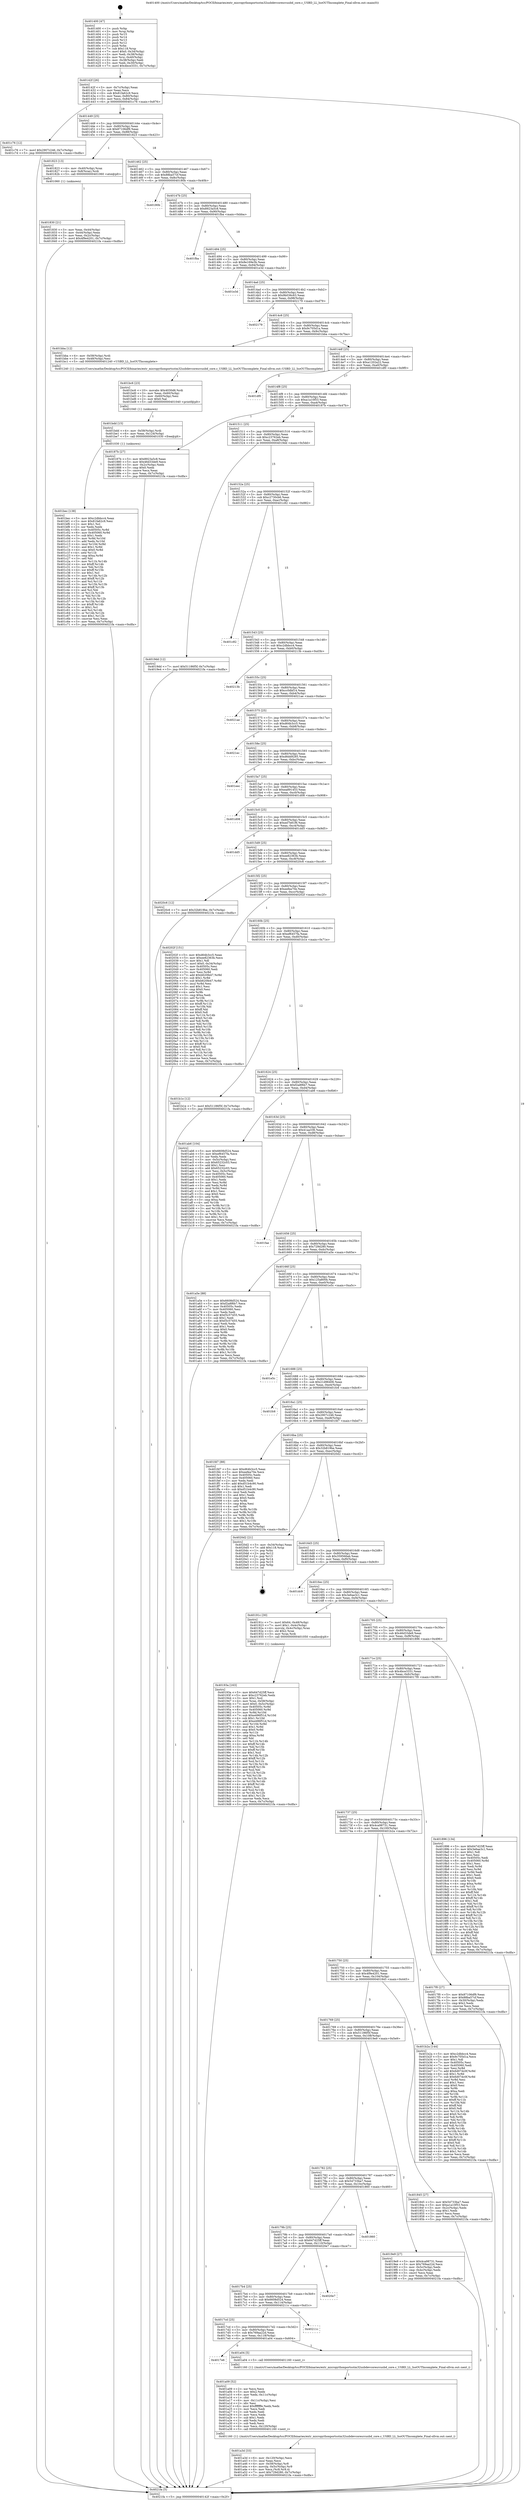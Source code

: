 digraph "0x401400" {
  label = "0x401400 (/mnt/c/Users/mathe/Desktop/tcc/POCII/binaries/extr_micropythonportsstm32usbdevcoresrcusbd_core.c_USBD_LL_IsoOUTIncomplete_Final-ollvm.out::main(0))"
  labelloc = "t"
  node[shape=record]

  Entry [label="",width=0.3,height=0.3,shape=circle,fillcolor=black,style=filled]
  "0x40142f" [label="{
     0x40142f [26]\l
     | [instrs]\l
     &nbsp;&nbsp;0x40142f \<+3\>: mov -0x7c(%rbp),%eax\l
     &nbsp;&nbsp;0x401432 \<+2\>: mov %eax,%ecx\l
     &nbsp;&nbsp;0x401434 \<+6\>: sub $0x81fa62c9,%ecx\l
     &nbsp;&nbsp;0x40143a \<+3\>: mov %eax,-0x80(%rbp)\l
     &nbsp;&nbsp;0x40143d \<+6\>: mov %ecx,-0x84(%rbp)\l
     &nbsp;&nbsp;0x401443 \<+6\>: je 0000000000401c76 \<main+0x876\>\l
  }"]
  "0x401c76" [label="{
     0x401c76 [12]\l
     | [instrs]\l
     &nbsp;&nbsp;0x401c76 \<+7\>: movl $0x2907c246,-0x7c(%rbp)\l
     &nbsp;&nbsp;0x401c7d \<+5\>: jmp 00000000004021fa \<main+0xdfa\>\l
  }"]
  "0x401449" [label="{
     0x401449 [25]\l
     | [instrs]\l
     &nbsp;&nbsp;0x401449 \<+5\>: jmp 000000000040144e \<main+0x4e\>\l
     &nbsp;&nbsp;0x40144e \<+3\>: mov -0x80(%rbp),%eax\l
     &nbsp;&nbsp;0x401451 \<+5\>: sub $0x87106df9,%eax\l
     &nbsp;&nbsp;0x401456 \<+6\>: mov %eax,-0x88(%rbp)\l
     &nbsp;&nbsp;0x40145c \<+6\>: je 0000000000401823 \<main+0x423\>\l
  }"]
  Exit [label="",width=0.3,height=0.3,shape=circle,fillcolor=black,style=filled,peripheries=2]
  "0x401823" [label="{
     0x401823 [13]\l
     | [instrs]\l
     &nbsp;&nbsp;0x401823 \<+4\>: mov -0x40(%rbp),%rax\l
     &nbsp;&nbsp;0x401827 \<+4\>: mov 0x8(%rax),%rdi\l
     &nbsp;&nbsp;0x40182b \<+5\>: call 0000000000401060 \<atoi@plt\>\l
     | [calls]\l
     &nbsp;&nbsp;0x401060 \{1\} (unknown)\l
  }"]
  "0x401462" [label="{
     0x401462 [25]\l
     | [instrs]\l
     &nbsp;&nbsp;0x401462 \<+5\>: jmp 0000000000401467 \<main+0x67\>\l
     &nbsp;&nbsp;0x401467 \<+3\>: mov -0x80(%rbp),%eax\l
     &nbsp;&nbsp;0x40146a \<+5\>: sub $0x88ba57cf,%eax\l
     &nbsp;&nbsp;0x40146f \<+6\>: mov %eax,-0x8c(%rbp)\l
     &nbsp;&nbsp;0x401475 \<+6\>: je 000000000040180b \<main+0x40b\>\l
  }"]
  "0x401bec" [label="{
     0x401bec [138]\l
     | [instrs]\l
     &nbsp;&nbsp;0x401bec \<+5\>: mov $0xc2dbbcc4,%eax\l
     &nbsp;&nbsp;0x401bf1 \<+5\>: mov $0x81fa62c9,%esi\l
     &nbsp;&nbsp;0x401bf6 \<+2\>: mov $0x1,%cl\l
     &nbsp;&nbsp;0x401bf8 \<+2\>: xor %edx,%edx\l
     &nbsp;&nbsp;0x401bfa \<+8\>: mov 0x40505c,%r8d\l
     &nbsp;&nbsp;0x401c02 \<+8\>: mov 0x405060,%r9d\l
     &nbsp;&nbsp;0x401c0a \<+3\>: sub $0x1,%edx\l
     &nbsp;&nbsp;0x401c0d \<+3\>: mov %r8d,%r10d\l
     &nbsp;&nbsp;0x401c10 \<+3\>: add %edx,%r10d\l
     &nbsp;&nbsp;0x401c13 \<+4\>: imul %r10d,%r8d\l
     &nbsp;&nbsp;0x401c17 \<+4\>: and $0x1,%r8d\l
     &nbsp;&nbsp;0x401c1b \<+4\>: cmp $0x0,%r8d\l
     &nbsp;&nbsp;0x401c1f \<+4\>: sete %r11b\l
     &nbsp;&nbsp;0x401c23 \<+4\>: cmp $0xa,%r9d\l
     &nbsp;&nbsp;0x401c27 \<+3\>: setl %bl\l
     &nbsp;&nbsp;0x401c2a \<+3\>: mov %r11b,%r14b\l
     &nbsp;&nbsp;0x401c2d \<+4\>: xor $0xff,%r14b\l
     &nbsp;&nbsp;0x401c31 \<+3\>: mov %bl,%r15b\l
     &nbsp;&nbsp;0x401c34 \<+4\>: xor $0xff,%r15b\l
     &nbsp;&nbsp;0x401c38 \<+3\>: xor $0x1,%cl\l
     &nbsp;&nbsp;0x401c3b \<+3\>: mov %r14b,%r12b\l
     &nbsp;&nbsp;0x401c3e \<+4\>: and $0xff,%r12b\l
     &nbsp;&nbsp;0x401c42 \<+3\>: and %cl,%r11b\l
     &nbsp;&nbsp;0x401c45 \<+3\>: mov %r15b,%r13b\l
     &nbsp;&nbsp;0x401c48 \<+4\>: and $0xff,%r13b\l
     &nbsp;&nbsp;0x401c4c \<+2\>: and %cl,%bl\l
     &nbsp;&nbsp;0x401c4e \<+3\>: or %r11b,%r12b\l
     &nbsp;&nbsp;0x401c51 \<+3\>: or %bl,%r13b\l
     &nbsp;&nbsp;0x401c54 \<+3\>: xor %r13b,%r12b\l
     &nbsp;&nbsp;0x401c57 \<+3\>: or %r15b,%r14b\l
     &nbsp;&nbsp;0x401c5a \<+4\>: xor $0xff,%r14b\l
     &nbsp;&nbsp;0x401c5e \<+3\>: or $0x1,%cl\l
     &nbsp;&nbsp;0x401c61 \<+3\>: and %cl,%r14b\l
     &nbsp;&nbsp;0x401c64 \<+3\>: or %r14b,%r12b\l
     &nbsp;&nbsp;0x401c67 \<+4\>: test $0x1,%r12b\l
     &nbsp;&nbsp;0x401c6b \<+3\>: cmovne %esi,%eax\l
     &nbsp;&nbsp;0x401c6e \<+3\>: mov %eax,-0x7c(%rbp)\l
     &nbsp;&nbsp;0x401c71 \<+5\>: jmp 00000000004021fa \<main+0xdfa\>\l
  }"]
  "0x40180b" [label="{
     0x40180b\l
  }", style=dashed]
  "0x40147b" [label="{
     0x40147b [25]\l
     | [instrs]\l
     &nbsp;&nbsp;0x40147b \<+5\>: jmp 0000000000401480 \<main+0x80\>\l
     &nbsp;&nbsp;0x401480 \<+3\>: mov -0x80(%rbp),%eax\l
     &nbsp;&nbsp;0x401483 \<+5\>: sub $0x8923a5c8,%eax\l
     &nbsp;&nbsp;0x401488 \<+6\>: mov %eax,-0x90(%rbp)\l
     &nbsp;&nbsp;0x40148e \<+6\>: je 0000000000401fba \<main+0xbba\>\l
  }"]
  "0x401bdd" [label="{
     0x401bdd [15]\l
     | [instrs]\l
     &nbsp;&nbsp;0x401bdd \<+4\>: mov -0x58(%rbp),%rdi\l
     &nbsp;&nbsp;0x401be1 \<+6\>: mov %eax,-0x124(%rbp)\l
     &nbsp;&nbsp;0x401be7 \<+5\>: call 0000000000401030 \<free@plt\>\l
     | [calls]\l
     &nbsp;&nbsp;0x401030 \{1\} (unknown)\l
  }"]
  "0x401fba" [label="{
     0x401fba\l
  }", style=dashed]
  "0x401494" [label="{
     0x401494 [25]\l
     | [instrs]\l
     &nbsp;&nbsp;0x401494 \<+5\>: jmp 0000000000401499 \<main+0x99\>\l
     &nbsp;&nbsp;0x401499 \<+3\>: mov -0x80(%rbp),%eax\l
     &nbsp;&nbsp;0x40149c \<+5\>: sub $0x8e169e3b,%eax\l
     &nbsp;&nbsp;0x4014a1 \<+6\>: mov %eax,-0x94(%rbp)\l
     &nbsp;&nbsp;0x4014a7 \<+6\>: je 0000000000401e3d \<main+0xa3d\>\l
  }"]
  "0x401bc6" [label="{
     0x401bc6 [23]\l
     | [instrs]\l
     &nbsp;&nbsp;0x401bc6 \<+10\>: movabs $0x4030d6,%rdi\l
     &nbsp;&nbsp;0x401bd0 \<+3\>: mov %eax,-0x60(%rbp)\l
     &nbsp;&nbsp;0x401bd3 \<+3\>: mov -0x60(%rbp),%esi\l
     &nbsp;&nbsp;0x401bd6 \<+2\>: mov $0x0,%al\l
     &nbsp;&nbsp;0x401bd8 \<+5\>: call 0000000000401040 \<printf@plt\>\l
     | [calls]\l
     &nbsp;&nbsp;0x401040 \{1\} (unknown)\l
  }"]
  "0x401e3d" [label="{
     0x401e3d\l
  }", style=dashed]
  "0x4014ad" [label="{
     0x4014ad [25]\l
     | [instrs]\l
     &nbsp;&nbsp;0x4014ad \<+5\>: jmp 00000000004014b2 \<main+0xb2\>\l
     &nbsp;&nbsp;0x4014b2 \<+3\>: mov -0x80(%rbp),%eax\l
     &nbsp;&nbsp;0x4014b5 \<+5\>: sub $0x9b036c63,%eax\l
     &nbsp;&nbsp;0x4014ba \<+6\>: mov %eax,-0x98(%rbp)\l
     &nbsp;&nbsp;0x4014c0 \<+6\>: je 0000000000402179 \<main+0xd79\>\l
  }"]
  "0x401a3d" [label="{
     0x401a3d [33]\l
     | [instrs]\l
     &nbsp;&nbsp;0x401a3d \<+6\>: mov -0x120(%rbp),%ecx\l
     &nbsp;&nbsp;0x401a43 \<+3\>: imul %eax,%ecx\l
     &nbsp;&nbsp;0x401a46 \<+4\>: mov -0x58(%rbp),%r8\l
     &nbsp;&nbsp;0x401a4a \<+4\>: movslq -0x5c(%rbp),%r9\l
     &nbsp;&nbsp;0x401a4e \<+4\>: mov %ecx,(%r8,%r9,4)\l
     &nbsp;&nbsp;0x401a52 \<+7\>: movl $0x729d280,-0x7c(%rbp)\l
     &nbsp;&nbsp;0x401a59 \<+5\>: jmp 00000000004021fa \<main+0xdfa\>\l
  }"]
  "0x402179" [label="{
     0x402179\l
  }", style=dashed]
  "0x4014c6" [label="{
     0x4014c6 [25]\l
     | [instrs]\l
     &nbsp;&nbsp;0x4014c6 \<+5\>: jmp 00000000004014cb \<main+0xcb\>\l
     &nbsp;&nbsp;0x4014cb \<+3\>: mov -0x80(%rbp),%eax\l
     &nbsp;&nbsp;0x4014ce \<+5\>: sub $0x9c705d1a,%eax\l
     &nbsp;&nbsp;0x4014d3 \<+6\>: mov %eax,-0x9c(%rbp)\l
     &nbsp;&nbsp;0x4014d9 \<+6\>: je 0000000000401bba \<main+0x7ba\>\l
  }"]
  "0x401a09" [label="{
     0x401a09 [52]\l
     | [instrs]\l
     &nbsp;&nbsp;0x401a09 \<+2\>: xor %ecx,%ecx\l
     &nbsp;&nbsp;0x401a0b \<+5\>: mov $0x2,%edx\l
     &nbsp;&nbsp;0x401a10 \<+6\>: mov %edx,-0x11c(%rbp)\l
     &nbsp;&nbsp;0x401a16 \<+1\>: cltd\l
     &nbsp;&nbsp;0x401a17 \<+6\>: mov -0x11c(%rbp),%esi\l
     &nbsp;&nbsp;0x401a1d \<+2\>: idiv %esi\l
     &nbsp;&nbsp;0x401a1f \<+6\>: imul $0xfffffffe,%edx,%edx\l
     &nbsp;&nbsp;0x401a25 \<+2\>: mov %ecx,%edi\l
     &nbsp;&nbsp;0x401a27 \<+2\>: sub %edx,%edi\l
     &nbsp;&nbsp;0x401a29 \<+2\>: mov %ecx,%edx\l
     &nbsp;&nbsp;0x401a2b \<+3\>: sub $0x1,%edx\l
     &nbsp;&nbsp;0x401a2e \<+2\>: add %edx,%edi\l
     &nbsp;&nbsp;0x401a30 \<+2\>: sub %edi,%ecx\l
     &nbsp;&nbsp;0x401a32 \<+6\>: mov %ecx,-0x120(%rbp)\l
     &nbsp;&nbsp;0x401a38 \<+5\>: call 0000000000401160 \<next_i\>\l
     | [calls]\l
     &nbsp;&nbsp;0x401160 \{1\} (/mnt/c/Users/mathe/Desktop/tcc/POCII/binaries/extr_micropythonportsstm32usbdevcoresrcusbd_core.c_USBD_LL_IsoOUTIncomplete_Final-ollvm.out::next_i)\l
  }"]
  "0x401bba" [label="{
     0x401bba [12]\l
     | [instrs]\l
     &nbsp;&nbsp;0x401bba \<+4\>: mov -0x58(%rbp),%rdi\l
     &nbsp;&nbsp;0x401bbe \<+3\>: mov -0x48(%rbp),%esi\l
     &nbsp;&nbsp;0x401bc1 \<+5\>: call 0000000000401240 \<USBD_LL_IsoOUTIncomplete\>\l
     | [calls]\l
     &nbsp;&nbsp;0x401240 \{1\} (/mnt/c/Users/mathe/Desktop/tcc/POCII/binaries/extr_micropythonportsstm32usbdevcoresrcusbd_core.c_USBD_LL_IsoOUTIncomplete_Final-ollvm.out::USBD_LL_IsoOUTIncomplete)\l
  }"]
  "0x4014df" [label="{
     0x4014df [25]\l
     | [instrs]\l
     &nbsp;&nbsp;0x4014df \<+5\>: jmp 00000000004014e4 \<main+0xe4\>\l
     &nbsp;&nbsp;0x4014e4 \<+3\>: mov -0x80(%rbp),%eax\l
     &nbsp;&nbsp;0x4014e7 \<+5\>: sub $0xa1202a22,%eax\l
     &nbsp;&nbsp;0x4014ec \<+6\>: mov %eax,-0xa0(%rbp)\l
     &nbsp;&nbsp;0x4014f2 \<+6\>: je 0000000000401df0 \<main+0x9f0\>\l
  }"]
  "0x4017e6" [label="{
     0x4017e6\l
  }", style=dashed]
  "0x401df0" [label="{
     0x401df0\l
  }", style=dashed]
  "0x4014f8" [label="{
     0x4014f8 [25]\l
     | [instrs]\l
     &nbsp;&nbsp;0x4014f8 \<+5\>: jmp 00000000004014fd \<main+0xfd\>\l
     &nbsp;&nbsp;0x4014fd \<+3\>: mov -0x80(%rbp),%eax\l
     &nbsp;&nbsp;0x401500 \<+5\>: sub $0xa1a10f53,%eax\l
     &nbsp;&nbsp;0x401505 \<+6\>: mov %eax,-0xa4(%rbp)\l
     &nbsp;&nbsp;0x40150b \<+6\>: je 000000000040187b \<main+0x47b\>\l
  }"]
  "0x401a04" [label="{
     0x401a04 [5]\l
     | [instrs]\l
     &nbsp;&nbsp;0x401a04 \<+5\>: call 0000000000401160 \<next_i\>\l
     | [calls]\l
     &nbsp;&nbsp;0x401160 \{1\} (/mnt/c/Users/mathe/Desktop/tcc/POCII/binaries/extr_micropythonportsstm32usbdevcoresrcusbd_core.c_USBD_LL_IsoOUTIncomplete_Final-ollvm.out::next_i)\l
  }"]
  "0x40187b" [label="{
     0x40187b [27]\l
     | [instrs]\l
     &nbsp;&nbsp;0x40187b \<+5\>: mov $0x8923a5c8,%eax\l
     &nbsp;&nbsp;0x401880 \<+5\>: mov $0x46d33de9,%ecx\l
     &nbsp;&nbsp;0x401885 \<+3\>: mov -0x2c(%rbp),%edx\l
     &nbsp;&nbsp;0x401888 \<+3\>: cmp $0x0,%edx\l
     &nbsp;&nbsp;0x40188b \<+3\>: cmove %ecx,%eax\l
     &nbsp;&nbsp;0x40188e \<+3\>: mov %eax,-0x7c(%rbp)\l
     &nbsp;&nbsp;0x401891 \<+5\>: jmp 00000000004021fa \<main+0xdfa\>\l
  }"]
  "0x401511" [label="{
     0x401511 [25]\l
     | [instrs]\l
     &nbsp;&nbsp;0x401511 \<+5\>: jmp 0000000000401516 \<main+0x116\>\l
     &nbsp;&nbsp;0x401516 \<+3\>: mov -0x80(%rbp),%eax\l
     &nbsp;&nbsp;0x401519 \<+5\>: sub $0xc23762eb,%eax\l
     &nbsp;&nbsp;0x40151e \<+6\>: mov %eax,-0xa8(%rbp)\l
     &nbsp;&nbsp;0x401524 \<+6\>: je 00000000004019dd \<main+0x5dd\>\l
  }"]
  "0x4017cd" [label="{
     0x4017cd [25]\l
     | [instrs]\l
     &nbsp;&nbsp;0x4017cd \<+5\>: jmp 00000000004017d2 \<main+0x3d2\>\l
     &nbsp;&nbsp;0x4017d2 \<+3\>: mov -0x80(%rbp),%eax\l
     &nbsp;&nbsp;0x4017d5 \<+5\>: sub $0x769aa22d,%eax\l
     &nbsp;&nbsp;0x4017da \<+6\>: mov %eax,-0x118(%rbp)\l
     &nbsp;&nbsp;0x4017e0 \<+6\>: je 0000000000401a04 \<main+0x604\>\l
  }"]
  "0x4019dd" [label="{
     0x4019dd [12]\l
     | [instrs]\l
     &nbsp;&nbsp;0x4019dd \<+7\>: movl $0x51186f5f,-0x7c(%rbp)\l
     &nbsp;&nbsp;0x4019e4 \<+5\>: jmp 00000000004021fa \<main+0xdfa\>\l
  }"]
  "0x40152a" [label="{
     0x40152a [25]\l
     | [instrs]\l
     &nbsp;&nbsp;0x40152a \<+5\>: jmp 000000000040152f \<main+0x12f\>\l
     &nbsp;&nbsp;0x40152f \<+3\>: mov -0x80(%rbp),%eax\l
     &nbsp;&nbsp;0x401532 \<+5\>: sub $0xc2730cb6,%eax\l
     &nbsp;&nbsp;0x401537 \<+6\>: mov %eax,-0xac(%rbp)\l
     &nbsp;&nbsp;0x40153d \<+6\>: je 0000000000401c82 \<main+0x882\>\l
  }"]
  "0x40211c" [label="{
     0x40211c\l
  }", style=dashed]
  "0x401c82" [label="{
     0x401c82\l
  }", style=dashed]
  "0x401543" [label="{
     0x401543 [25]\l
     | [instrs]\l
     &nbsp;&nbsp;0x401543 \<+5\>: jmp 0000000000401548 \<main+0x148\>\l
     &nbsp;&nbsp;0x401548 \<+3\>: mov -0x80(%rbp),%eax\l
     &nbsp;&nbsp;0x40154b \<+5\>: sub $0xc2dbbcc4,%eax\l
     &nbsp;&nbsp;0x401550 \<+6\>: mov %eax,-0xb0(%rbp)\l
     &nbsp;&nbsp;0x401556 \<+6\>: je 000000000040213b \<main+0xd3b\>\l
  }"]
  "0x4017b4" [label="{
     0x4017b4 [25]\l
     | [instrs]\l
     &nbsp;&nbsp;0x4017b4 \<+5\>: jmp 00000000004017b9 \<main+0x3b9\>\l
     &nbsp;&nbsp;0x4017b9 \<+3\>: mov -0x80(%rbp),%eax\l
     &nbsp;&nbsp;0x4017bc \<+5\>: sub $0x6608d524,%eax\l
     &nbsp;&nbsp;0x4017c1 \<+6\>: mov %eax,-0x114(%rbp)\l
     &nbsp;&nbsp;0x4017c7 \<+6\>: je 000000000040211c \<main+0xd1c\>\l
  }"]
  "0x40213b" [label="{
     0x40213b\l
  }", style=dashed]
  "0x40155c" [label="{
     0x40155c [25]\l
     | [instrs]\l
     &nbsp;&nbsp;0x40155c \<+5\>: jmp 0000000000401561 \<main+0x161\>\l
     &nbsp;&nbsp;0x401561 \<+3\>: mov -0x80(%rbp),%eax\l
     &nbsp;&nbsp;0x401564 \<+5\>: sub $0xcc0dbf14,%eax\l
     &nbsp;&nbsp;0x401569 \<+6\>: mov %eax,-0xb4(%rbp)\l
     &nbsp;&nbsp;0x40156f \<+6\>: je 00000000004021ae \<main+0xdae\>\l
  }"]
  "0x4020e7" [label="{
     0x4020e7\l
  }", style=dashed]
  "0x4021ae" [label="{
     0x4021ae\l
  }", style=dashed]
  "0x401575" [label="{
     0x401575 [25]\l
     | [instrs]\l
     &nbsp;&nbsp;0x401575 \<+5\>: jmp 000000000040157a \<main+0x17a\>\l
     &nbsp;&nbsp;0x40157a \<+3\>: mov -0x80(%rbp),%eax\l
     &nbsp;&nbsp;0x40157d \<+5\>: sub $0xd64b3cc5,%eax\l
     &nbsp;&nbsp;0x401582 \<+6\>: mov %eax,-0xb8(%rbp)\l
     &nbsp;&nbsp;0x401588 \<+6\>: je 00000000004021ec \<main+0xdec\>\l
  }"]
  "0x40179b" [label="{
     0x40179b [25]\l
     | [instrs]\l
     &nbsp;&nbsp;0x40179b \<+5\>: jmp 00000000004017a0 \<main+0x3a0\>\l
     &nbsp;&nbsp;0x4017a0 \<+3\>: mov -0x80(%rbp),%eax\l
     &nbsp;&nbsp;0x4017a3 \<+5\>: sub $0x647d25ff,%eax\l
     &nbsp;&nbsp;0x4017a8 \<+6\>: mov %eax,-0x110(%rbp)\l
     &nbsp;&nbsp;0x4017ae \<+6\>: je 00000000004020e7 \<main+0xce7\>\l
  }"]
  "0x4021ec" [label="{
     0x4021ec\l
  }", style=dashed]
  "0x40158e" [label="{
     0x40158e [25]\l
     | [instrs]\l
     &nbsp;&nbsp;0x40158e \<+5\>: jmp 0000000000401593 \<main+0x193\>\l
     &nbsp;&nbsp;0x401593 \<+3\>: mov -0x80(%rbp),%eax\l
     &nbsp;&nbsp;0x401596 \<+5\>: sub $0xd6dd9285,%eax\l
     &nbsp;&nbsp;0x40159b \<+6\>: mov %eax,-0xbc(%rbp)\l
     &nbsp;&nbsp;0x4015a1 \<+6\>: je 0000000000401eec \<main+0xaec\>\l
  }"]
  "0x401860" [label="{
     0x401860\l
  }", style=dashed]
  "0x401eec" [label="{
     0x401eec\l
  }", style=dashed]
  "0x4015a7" [label="{
     0x4015a7 [25]\l
     | [instrs]\l
     &nbsp;&nbsp;0x4015a7 \<+5\>: jmp 00000000004015ac \<main+0x1ac\>\l
     &nbsp;&nbsp;0x4015ac \<+3\>: mov -0x80(%rbp),%eax\l
     &nbsp;&nbsp;0x4015af \<+5\>: sub $0xea891453,%eax\l
     &nbsp;&nbsp;0x4015b4 \<+6\>: mov %eax,-0xc0(%rbp)\l
     &nbsp;&nbsp;0x4015ba \<+6\>: je 0000000000401d08 \<main+0x908\>\l
  }"]
  "0x401782" [label="{
     0x401782 [25]\l
     | [instrs]\l
     &nbsp;&nbsp;0x401782 \<+5\>: jmp 0000000000401787 \<main+0x387\>\l
     &nbsp;&nbsp;0x401787 \<+3\>: mov -0x80(%rbp),%eax\l
     &nbsp;&nbsp;0x40178a \<+5\>: sub $0x54733ba7,%eax\l
     &nbsp;&nbsp;0x40178f \<+6\>: mov %eax,-0x10c(%rbp)\l
     &nbsp;&nbsp;0x401795 \<+6\>: je 0000000000401860 \<main+0x460\>\l
  }"]
  "0x401d08" [label="{
     0x401d08\l
  }", style=dashed]
  "0x4015c0" [label="{
     0x4015c0 [25]\l
     | [instrs]\l
     &nbsp;&nbsp;0x4015c0 \<+5\>: jmp 00000000004015c5 \<main+0x1c5\>\l
     &nbsp;&nbsp;0x4015c5 \<+3\>: mov -0x80(%rbp),%eax\l
     &nbsp;&nbsp;0x4015c8 \<+5\>: sub $0xed7b81f6,%eax\l
     &nbsp;&nbsp;0x4015cd \<+6\>: mov %eax,-0xc4(%rbp)\l
     &nbsp;&nbsp;0x4015d3 \<+6\>: je 0000000000401dd5 \<main+0x9d5\>\l
  }"]
  "0x4019e9" [label="{
     0x4019e9 [27]\l
     | [instrs]\l
     &nbsp;&nbsp;0x4019e9 \<+5\>: mov $0x4ca98731,%eax\l
     &nbsp;&nbsp;0x4019ee \<+5\>: mov $0x769aa22d,%ecx\l
     &nbsp;&nbsp;0x4019f3 \<+3\>: mov -0x5c(%rbp),%edx\l
     &nbsp;&nbsp;0x4019f6 \<+3\>: cmp -0x4c(%rbp),%edx\l
     &nbsp;&nbsp;0x4019f9 \<+3\>: cmovl %ecx,%eax\l
     &nbsp;&nbsp;0x4019fc \<+3\>: mov %eax,-0x7c(%rbp)\l
     &nbsp;&nbsp;0x4019ff \<+5\>: jmp 00000000004021fa \<main+0xdfa\>\l
  }"]
  "0x401dd5" [label="{
     0x401dd5\l
  }", style=dashed]
  "0x4015d9" [label="{
     0x4015d9 [25]\l
     | [instrs]\l
     &nbsp;&nbsp;0x4015d9 \<+5\>: jmp 00000000004015de \<main+0x1de\>\l
     &nbsp;&nbsp;0x4015de \<+3\>: mov -0x80(%rbp),%eax\l
     &nbsp;&nbsp;0x4015e1 \<+5\>: sub $0xee82363b,%eax\l
     &nbsp;&nbsp;0x4015e6 \<+6\>: mov %eax,-0xc8(%rbp)\l
     &nbsp;&nbsp;0x4015ec \<+6\>: je 00000000004020c6 \<main+0xcc6\>\l
  }"]
  "0x40193a" [label="{
     0x40193a [163]\l
     | [instrs]\l
     &nbsp;&nbsp;0x40193a \<+5\>: mov $0x647d25ff,%ecx\l
     &nbsp;&nbsp;0x40193f \<+5\>: mov $0xc23762eb,%edx\l
     &nbsp;&nbsp;0x401944 \<+3\>: mov $0x1,%sil\l
     &nbsp;&nbsp;0x401947 \<+4\>: mov %rax,-0x58(%rbp)\l
     &nbsp;&nbsp;0x40194b \<+7\>: movl $0x0,-0x5c(%rbp)\l
     &nbsp;&nbsp;0x401952 \<+8\>: mov 0x40505c,%r8d\l
     &nbsp;&nbsp;0x40195a \<+8\>: mov 0x405060,%r9d\l
     &nbsp;&nbsp;0x401962 \<+3\>: mov %r8d,%r10d\l
     &nbsp;&nbsp;0x401965 \<+7\>: sub $0xe496f51d,%r10d\l
     &nbsp;&nbsp;0x40196c \<+4\>: sub $0x1,%r10d\l
     &nbsp;&nbsp;0x401970 \<+7\>: add $0xe496f51d,%r10d\l
     &nbsp;&nbsp;0x401977 \<+4\>: imul %r10d,%r8d\l
     &nbsp;&nbsp;0x40197b \<+4\>: and $0x1,%r8d\l
     &nbsp;&nbsp;0x40197f \<+4\>: cmp $0x0,%r8d\l
     &nbsp;&nbsp;0x401983 \<+4\>: sete %r11b\l
     &nbsp;&nbsp;0x401987 \<+4\>: cmp $0xa,%r9d\l
     &nbsp;&nbsp;0x40198b \<+3\>: setl %bl\l
     &nbsp;&nbsp;0x40198e \<+3\>: mov %r11b,%r14b\l
     &nbsp;&nbsp;0x401991 \<+4\>: xor $0xff,%r14b\l
     &nbsp;&nbsp;0x401995 \<+3\>: mov %bl,%r15b\l
     &nbsp;&nbsp;0x401998 \<+4\>: xor $0xff,%r15b\l
     &nbsp;&nbsp;0x40199c \<+4\>: xor $0x1,%sil\l
     &nbsp;&nbsp;0x4019a0 \<+3\>: mov %r14b,%r12b\l
     &nbsp;&nbsp;0x4019a3 \<+4\>: and $0xff,%r12b\l
     &nbsp;&nbsp;0x4019a7 \<+3\>: and %sil,%r11b\l
     &nbsp;&nbsp;0x4019aa \<+3\>: mov %r15b,%r13b\l
     &nbsp;&nbsp;0x4019ad \<+4\>: and $0xff,%r13b\l
     &nbsp;&nbsp;0x4019b1 \<+3\>: and %sil,%bl\l
     &nbsp;&nbsp;0x4019b4 \<+3\>: or %r11b,%r12b\l
     &nbsp;&nbsp;0x4019b7 \<+3\>: or %bl,%r13b\l
     &nbsp;&nbsp;0x4019ba \<+3\>: xor %r13b,%r12b\l
     &nbsp;&nbsp;0x4019bd \<+3\>: or %r15b,%r14b\l
     &nbsp;&nbsp;0x4019c0 \<+4\>: xor $0xff,%r14b\l
     &nbsp;&nbsp;0x4019c4 \<+4\>: or $0x1,%sil\l
     &nbsp;&nbsp;0x4019c8 \<+3\>: and %sil,%r14b\l
     &nbsp;&nbsp;0x4019cb \<+3\>: or %r14b,%r12b\l
     &nbsp;&nbsp;0x4019ce \<+4\>: test $0x1,%r12b\l
     &nbsp;&nbsp;0x4019d2 \<+3\>: cmovne %edx,%ecx\l
     &nbsp;&nbsp;0x4019d5 \<+3\>: mov %ecx,-0x7c(%rbp)\l
     &nbsp;&nbsp;0x4019d8 \<+5\>: jmp 00000000004021fa \<main+0xdfa\>\l
  }"]
  "0x4020c6" [label="{
     0x4020c6 [12]\l
     | [instrs]\l
     &nbsp;&nbsp;0x4020c6 \<+7\>: movl $0x32b819be,-0x7c(%rbp)\l
     &nbsp;&nbsp;0x4020cd \<+5\>: jmp 00000000004021fa \<main+0xdfa\>\l
  }"]
  "0x4015f2" [label="{
     0x4015f2 [25]\l
     | [instrs]\l
     &nbsp;&nbsp;0x4015f2 \<+5\>: jmp 00000000004015f7 \<main+0x1f7\>\l
     &nbsp;&nbsp;0x4015f7 \<+3\>: mov -0x80(%rbp),%eax\l
     &nbsp;&nbsp;0x4015fa \<+5\>: sub $0xeefea70e,%eax\l
     &nbsp;&nbsp;0x4015ff \<+6\>: mov %eax,-0xcc(%rbp)\l
     &nbsp;&nbsp;0x401605 \<+6\>: je 000000000040202f \<main+0xc2f\>\l
  }"]
  "0x401769" [label="{
     0x401769 [25]\l
     | [instrs]\l
     &nbsp;&nbsp;0x401769 \<+5\>: jmp 000000000040176e \<main+0x36e\>\l
     &nbsp;&nbsp;0x40176e \<+3\>: mov -0x80(%rbp),%eax\l
     &nbsp;&nbsp;0x401771 \<+5\>: sub $0x51186f5f,%eax\l
     &nbsp;&nbsp;0x401776 \<+6\>: mov %eax,-0x108(%rbp)\l
     &nbsp;&nbsp;0x40177c \<+6\>: je 00000000004019e9 \<main+0x5e9\>\l
  }"]
  "0x40202f" [label="{
     0x40202f [151]\l
     | [instrs]\l
     &nbsp;&nbsp;0x40202f \<+5\>: mov $0xd64b3cc5,%eax\l
     &nbsp;&nbsp;0x402034 \<+5\>: mov $0xee82363b,%ecx\l
     &nbsp;&nbsp;0x402039 \<+2\>: mov $0x1,%dl\l
     &nbsp;&nbsp;0x40203b \<+7\>: movl $0x0,-0x34(%rbp)\l
     &nbsp;&nbsp;0x402042 \<+7\>: mov 0x40505c,%esi\l
     &nbsp;&nbsp;0x402049 \<+7\>: mov 0x405060,%edi\l
     &nbsp;&nbsp;0x402050 \<+3\>: mov %esi,%r8d\l
     &nbsp;&nbsp;0x402053 \<+7\>: add $0xb620fe47,%r8d\l
     &nbsp;&nbsp;0x40205a \<+4\>: sub $0x1,%r8d\l
     &nbsp;&nbsp;0x40205e \<+7\>: sub $0xb620fe47,%r8d\l
     &nbsp;&nbsp;0x402065 \<+4\>: imul %r8d,%esi\l
     &nbsp;&nbsp;0x402069 \<+3\>: and $0x1,%esi\l
     &nbsp;&nbsp;0x40206c \<+3\>: cmp $0x0,%esi\l
     &nbsp;&nbsp;0x40206f \<+4\>: sete %r9b\l
     &nbsp;&nbsp;0x402073 \<+3\>: cmp $0xa,%edi\l
     &nbsp;&nbsp;0x402076 \<+4\>: setl %r10b\l
     &nbsp;&nbsp;0x40207a \<+3\>: mov %r9b,%r11b\l
     &nbsp;&nbsp;0x40207d \<+4\>: xor $0xff,%r11b\l
     &nbsp;&nbsp;0x402081 \<+3\>: mov %r10b,%bl\l
     &nbsp;&nbsp;0x402084 \<+3\>: xor $0xff,%bl\l
     &nbsp;&nbsp;0x402087 \<+3\>: xor $0x0,%dl\l
     &nbsp;&nbsp;0x40208a \<+3\>: mov %r11b,%r14b\l
     &nbsp;&nbsp;0x40208d \<+4\>: and $0x0,%r14b\l
     &nbsp;&nbsp;0x402091 \<+3\>: and %dl,%r9b\l
     &nbsp;&nbsp;0x402094 \<+3\>: mov %bl,%r15b\l
     &nbsp;&nbsp;0x402097 \<+4\>: and $0x0,%r15b\l
     &nbsp;&nbsp;0x40209b \<+3\>: and %dl,%r10b\l
     &nbsp;&nbsp;0x40209e \<+3\>: or %r9b,%r14b\l
     &nbsp;&nbsp;0x4020a1 \<+3\>: or %r10b,%r15b\l
     &nbsp;&nbsp;0x4020a4 \<+3\>: xor %r15b,%r14b\l
     &nbsp;&nbsp;0x4020a7 \<+3\>: or %bl,%r11b\l
     &nbsp;&nbsp;0x4020aa \<+4\>: xor $0xff,%r11b\l
     &nbsp;&nbsp;0x4020ae \<+3\>: or $0x0,%dl\l
     &nbsp;&nbsp;0x4020b1 \<+3\>: and %dl,%r11b\l
     &nbsp;&nbsp;0x4020b4 \<+3\>: or %r11b,%r14b\l
     &nbsp;&nbsp;0x4020b7 \<+4\>: test $0x1,%r14b\l
     &nbsp;&nbsp;0x4020bb \<+3\>: cmovne %ecx,%eax\l
     &nbsp;&nbsp;0x4020be \<+3\>: mov %eax,-0x7c(%rbp)\l
     &nbsp;&nbsp;0x4020c1 \<+5\>: jmp 00000000004021fa \<main+0xdfa\>\l
  }"]
  "0x40160b" [label="{
     0x40160b [25]\l
     | [instrs]\l
     &nbsp;&nbsp;0x40160b \<+5\>: jmp 0000000000401610 \<main+0x210\>\l
     &nbsp;&nbsp;0x401610 \<+3\>: mov -0x80(%rbp),%eax\l
     &nbsp;&nbsp;0x401613 \<+5\>: sub $0xef6457fa,%eax\l
     &nbsp;&nbsp;0x401618 \<+6\>: mov %eax,-0xd0(%rbp)\l
     &nbsp;&nbsp;0x40161e \<+6\>: je 0000000000401b1e \<main+0x71e\>\l
  }"]
  "0x401845" [label="{
     0x401845 [27]\l
     | [instrs]\l
     &nbsp;&nbsp;0x401845 \<+5\>: mov $0x54733ba7,%eax\l
     &nbsp;&nbsp;0x40184a \<+5\>: mov $0xa1a10f53,%ecx\l
     &nbsp;&nbsp;0x40184f \<+3\>: mov -0x2c(%rbp),%edx\l
     &nbsp;&nbsp;0x401852 \<+3\>: cmp $0x1,%edx\l
     &nbsp;&nbsp;0x401855 \<+3\>: cmovl %ecx,%eax\l
     &nbsp;&nbsp;0x401858 \<+3\>: mov %eax,-0x7c(%rbp)\l
     &nbsp;&nbsp;0x40185b \<+5\>: jmp 00000000004021fa \<main+0xdfa\>\l
  }"]
  "0x401b1e" [label="{
     0x401b1e [12]\l
     | [instrs]\l
     &nbsp;&nbsp;0x401b1e \<+7\>: movl $0x51186f5f,-0x7c(%rbp)\l
     &nbsp;&nbsp;0x401b25 \<+5\>: jmp 00000000004021fa \<main+0xdfa\>\l
  }"]
  "0x401624" [label="{
     0x401624 [25]\l
     | [instrs]\l
     &nbsp;&nbsp;0x401624 \<+5\>: jmp 0000000000401629 \<main+0x229\>\l
     &nbsp;&nbsp;0x401629 \<+3\>: mov -0x80(%rbp),%eax\l
     &nbsp;&nbsp;0x40162c \<+5\>: sub $0xf2a8f6b7,%eax\l
     &nbsp;&nbsp;0x401631 \<+6\>: mov %eax,-0xd4(%rbp)\l
     &nbsp;&nbsp;0x401637 \<+6\>: je 0000000000401ab6 \<main+0x6b6\>\l
  }"]
  "0x401750" [label="{
     0x401750 [25]\l
     | [instrs]\l
     &nbsp;&nbsp;0x401750 \<+5\>: jmp 0000000000401755 \<main+0x355\>\l
     &nbsp;&nbsp;0x401755 \<+3\>: mov -0x80(%rbp),%eax\l
     &nbsp;&nbsp;0x401758 \<+5\>: sub $0x4f9e4201,%eax\l
     &nbsp;&nbsp;0x40175d \<+6\>: mov %eax,-0x104(%rbp)\l
     &nbsp;&nbsp;0x401763 \<+6\>: je 0000000000401845 \<main+0x445\>\l
  }"]
  "0x401ab6" [label="{
     0x401ab6 [104]\l
     | [instrs]\l
     &nbsp;&nbsp;0x401ab6 \<+5\>: mov $0x6608d524,%eax\l
     &nbsp;&nbsp;0x401abb \<+5\>: mov $0xef6457fa,%ecx\l
     &nbsp;&nbsp;0x401ac0 \<+2\>: xor %edx,%edx\l
     &nbsp;&nbsp;0x401ac2 \<+3\>: mov -0x5c(%rbp),%esi\l
     &nbsp;&nbsp;0x401ac5 \<+6\>: sub $0x65232c03,%esi\l
     &nbsp;&nbsp;0x401acb \<+3\>: add $0x1,%esi\l
     &nbsp;&nbsp;0x401ace \<+6\>: add $0x65232c03,%esi\l
     &nbsp;&nbsp;0x401ad4 \<+3\>: mov %esi,-0x5c(%rbp)\l
     &nbsp;&nbsp;0x401ad7 \<+7\>: mov 0x40505c,%esi\l
     &nbsp;&nbsp;0x401ade \<+7\>: mov 0x405060,%edi\l
     &nbsp;&nbsp;0x401ae5 \<+3\>: sub $0x1,%edx\l
     &nbsp;&nbsp;0x401ae8 \<+3\>: mov %esi,%r8d\l
     &nbsp;&nbsp;0x401aeb \<+3\>: add %edx,%r8d\l
     &nbsp;&nbsp;0x401aee \<+4\>: imul %r8d,%esi\l
     &nbsp;&nbsp;0x401af2 \<+3\>: and $0x1,%esi\l
     &nbsp;&nbsp;0x401af5 \<+3\>: cmp $0x0,%esi\l
     &nbsp;&nbsp;0x401af8 \<+4\>: sete %r9b\l
     &nbsp;&nbsp;0x401afc \<+3\>: cmp $0xa,%edi\l
     &nbsp;&nbsp;0x401aff \<+4\>: setl %r10b\l
     &nbsp;&nbsp;0x401b03 \<+3\>: mov %r9b,%r11b\l
     &nbsp;&nbsp;0x401b06 \<+3\>: and %r10b,%r11b\l
     &nbsp;&nbsp;0x401b09 \<+3\>: xor %r10b,%r9b\l
     &nbsp;&nbsp;0x401b0c \<+3\>: or %r9b,%r11b\l
     &nbsp;&nbsp;0x401b0f \<+4\>: test $0x1,%r11b\l
     &nbsp;&nbsp;0x401b13 \<+3\>: cmovne %ecx,%eax\l
     &nbsp;&nbsp;0x401b16 \<+3\>: mov %eax,-0x7c(%rbp)\l
     &nbsp;&nbsp;0x401b19 \<+5\>: jmp 00000000004021fa \<main+0xdfa\>\l
  }"]
  "0x40163d" [label="{
     0x40163d [25]\l
     | [instrs]\l
     &nbsp;&nbsp;0x40163d \<+5\>: jmp 0000000000401642 \<main+0x242\>\l
     &nbsp;&nbsp;0x401642 \<+3\>: mov -0x80(%rbp),%eax\l
     &nbsp;&nbsp;0x401645 \<+5\>: sub $0x41aa336,%eax\l
     &nbsp;&nbsp;0x40164a \<+6\>: mov %eax,-0xd8(%rbp)\l
     &nbsp;&nbsp;0x401650 \<+6\>: je 0000000000401fae \<main+0xbae\>\l
  }"]
  "0x401b2a" [label="{
     0x401b2a [144]\l
     | [instrs]\l
     &nbsp;&nbsp;0x401b2a \<+5\>: mov $0xc2dbbcc4,%eax\l
     &nbsp;&nbsp;0x401b2f \<+5\>: mov $0x9c705d1a,%ecx\l
     &nbsp;&nbsp;0x401b34 \<+2\>: mov $0x1,%dl\l
     &nbsp;&nbsp;0x401b36 \<+7\>: mov 0x40505c,%esi\l
     &nbsp;&nbsp;0x401b3d \<+7\>: mov 0x405060,%edi\l
     &nbsp;&nbsp;0x401b44 \<+3\>: mov %esi,%r8d\l
     &nbsp;&nbsp;0x401b47 \<+7\>: add $0x6d07dc0f,%r8d\l
     &nbsp;&nbsp;0x401b4e \<+4\>: sub $0x1,%r8d\l
     &nbsp;&nbsp;0x401b52 \<+7\>: sub $0x6d07dc0f,%r8d\l
     &nbsp;&nbsp;0x401b59 \<+4\>: imul %r8d,%esi\l
     &nbsp;&nbsp;0x401b5d \<+3\>: and $0x1,%esi\l
     &nbsp;&nbsp;0x401b60 \<+3\>: cmp $0x0,%esi\l
     &nbsp;&nbsp;0x401b63 \<+4\>: sete %r9b\l
     &nbsp;&nbsp;0x401b67 \<+3\>: cmp $0xa,%edi\l
     &nbsp;&nbsp;0x401b6a \<+4\>: setl %r10b\l
     &nbsp;&nbsp;0x401b6e \<+3\>: mov %r9b,%r11b\l
     &nbsp;&nbsp;0x401b71 \<+4\>: xor $0xff,%r11b\l
     &nbsp;&nbsp;0x401b75 \<+3\>: mov %r10b,%bl\l
     &nbsp;&nbsp;0x401b78 \<+3\>: xor $0xff,%bl\l
     &nbsp;&nbsp;0x401b7b \<+3\>: xor $0x0,%dl\l
     &nbsp;&nbsp;0x401b7e \<+3\>: mov %r11b,%r14b\l
     &nbsp;&nbsp;0x401b81 \<+4\>: and $0x0,%r14b\l
     &nbsp;&nbsp;0x401b85 \<+3\>: and %dl,%r9b\l
     &nbsp;&nbsp;0x401b88 \<+3\>: mov %bl,%r15b\l
     &nbsp;&nbsp;0x401b8b \<+4\>: and $0x0,%r15b\l
     &nbsp;&nbsp;0x401b8f \<+3\>: and %dl,%r10b\l
     &nbsp;&nbsp;0x401b92 \<+3\>: or %r9b,%r14b\l
     &nbsp;&nbsp;0x401b95 \<+3\>: or %r10b,%r15b\l
     &nbsp;&nbsp;0x401b98 \<+3\>: xor %r15b,%r14b\l
     &nbsp;&nbsp;0x401b9b \<+3\>: or %bl,%r11b\l
     &nbsp;&nbsp;0x401b9e \<+4\>: xor $0xff,%r11b\l
     &nbsp;&nbsp;0x401ba2 \<+3\>: or $0x0,%dl\l
     &nbsp;&nbsp;0x401ba5 \<+3\>: and %dl,%r11b\l
     &nbsp;&nbsp;0x401ba8 \<+3\>: or %r11b,%r14b\l
     &nbsp;&nbsp;0x401bab \<+4\>: test $0x1,%r14b\l
     &nbsp;&nbsp;0x401baf \<+3\>: cmovne %ecx,%eax\l
     &nbsp;&nbsp;0x401bb2 \<+3\>: mov %eax,-0x7c(%rbp)\l
     &nbsp;&nbsp;0x401bb5 \<+5\>: jmp 00000000004021fa \<main+0xdfa\>\l
  }"]
  "0x401fae" [label="{
     0x401fae\l
  }", style=dashed]
  "0x401656" [label="{
     0x401656 [25]\l
     | [instrs]\l
     &nbsp;&nbsp;0x401656 \<+5\>: jmp 000000000040165b \<main+0x25b\>\l
     &nbsp;&nbsp;0x40165b \<+3\>: mov -0x80(%rbp),%eax\l
     &nbsp;&nbsp;0x40165e \<+5\>: sub $0x729d280,%eax\l
     &nbsp;&nbsp;0x401663 \<+6\>: mov %eax,-0xdc(%rbp)\l
     &nbsp;&nbsp;0x401669 \<+6\>: je 0000000000401a5e \<main+0x65e\>\l
  }"]
  "0x401830" [label="{
     0x401830 [21]\l
     | [instrs]\l
     &nbsp;&nbsp;0x401830 \<+3\>: mov %eax,-0x44(%rbp)\l
     &nbsp;&nbsp;0x401833 \<+3\>: mov -0x44(%rbp),%eax\l
     &nbsp;&nbsp;0x401836 \<+3\>: mov %eax,-0x2c(%rbp)\l
     &nbsp;&nbsp;0x401839 \<+7\>: movl $0x4f9e4201,-0x7c(%rbp)\l
     &nbsp;&nbsp;0x401840 \<+5\>: jmp 00000000004021fa \<main+0xdfa\>\l
  }"]
  "0x401a5e" [label="{
     0x401a5e [88]\l
     | [instrs]\l
     &nbsp;&nbsp;0x401a5e \<+5\>: mov $0x6608d524,%eax\l
     &nbsp;&nbsp;0x401a63 \<+5\>: mov $0xf2a8f6b7,%ecx\l
     &nbsp;&nbsp;0x401a68 \<+7\>: mov 0x40505c,%edx\l
     &nbsp;&nbsp;0x401a6f \<+7\>: mov 0x405060,%esi\l
     &nbsp;&nbsp;0x401a76 \<+2\>: mov %edx,%edi\l
     &nbsp;&nbsp;0x401a78 \<+6\>: add $0xf3c57455,%edi\l
     &nbsp;&nbsp;0x401a7e \<+3\>: sub $0x1,%edi\l
     &nbsp;&nbsp;0x401a81 \<+6\>: sub $0xf3c57455,%edi\l
     &nbsp;&nbsp;0x401a87 \<+3\>: imul %edi,%edx\l
     &nbsp;&nbsp;0x401a8a \<+3\>: and $0x1,%edx\l
     &nbsp;&nbsp;0x401a8d \<+3\>: cmp $0x0,%edx\l
     &nbsp;&nbsp;0x401a90 \<+4\>: sete %r8b\l
     &nbsp;&nbsp;0x401a94 \<+3\>: cmp $0xa,%esi\l
     &nbsp;&nbsp;0x401a97 \<+4\>: setl %r9b\l
     &nbsp;&nbsp;0x401a9b \<+3\>: mov %r8b,%r10b\l
     &nbsp;&nbsp;0x401a9e \<+3\>: and %r9b,%r10b\l
     &nbsp;&nbsp;0x401aa1 \<+3\>: xor %r9b,%r8b\l
     &nbsp;&nbsp;0x401aa4 \<+3\>: or %r8b,%r10b\l
     &nbsp;&nbsp;0x401aa7 \<+4\>: test $0x1,%r10b\l
     &nbsp;&nbsp;0x401aab \<+3\>: cmovne %ecx,%eax\l
     &nbsp;&nbsp;0x401aae \<+3\>: mov %eax,-0x7c(%rbp)\l
     &nbsp;&nbsp;0x401ab1 \<+5\>: jmp 00000000004021fa \<main+0xdfa\>\l
  }"]
  "0x40166f" [label="{
     0x40166f [25]\l
     | [instrs]\l
     &nbsp;&nbsp;0x40166f \<+5\>: jmp 0000000000401674 \<main+0x274\>\l
     &nbsp;&nbsp;0x401674 \<+3\>: mov -0x80(%rbp),%eax\l
     &nbsp;&nbsp;0x401677 \<+5\>: sub $0x125a800b,%eax\l
     &nbsp;&nbsp;0x40167c \<+6\>: mov %eax,-0xe0(%rbp)\l
     &nbsp;&nbsp;0x401682 \<+6\>: je 0000000000401e5c \<main+0xa5c\>\l
  }"]
  "0x401400" [label="{
     0x401400 [47]\l
     | [instrs]\l
     &nbsp;&nbsp;0x401400 \<+1\>: push %rbp\l
     &nbsp;&nbsp;0x401401 \<+3\>: mov %rsp,%rbp\l
     &nbsp;&nbsp;0x401404 \<+2\>: push %r15\l
     &nbsp;&nbsp;0x401406 \<+2\>: push %r14\l
     &nbsp;&nbsp;0x401408 \<+2\>: push %r13\l
     &nbsp;&nbsp;0x40140a \<+2\>: push %r12\l
     &nbsp;&nbsp;0x40140c \<+1\>: push %rbx\l
     &nbsp;&nbsp;0x40140d \<+7\>: sub $0x118,%rsp\l
     &nbsp;&nbsp;0x401414 \<+7\>: movl $0x0,-0x34(%rbp)\l
     &nbsp;&nbsp;0x40141b \<+3\>: mov %edi,-0x38(%rbp)\l
     &nbsp;&nbsp;0x40141e \<+4\>: mov %rsi,-0x40(%rbp)\l
     &nbsp;&nbsp;0x401422 \<+3\>: mov -0x38(%rbp),%edi\l
     &nbsp;&nbsp;0x401425 \<+3\>: mov %edi,-0x30(%rbp)\l
     &nbsp;&nbsp;0x401428 \<+7\>: movl $0x4bce3331,-0x7c(%rbp)\l
  }"]
  "0x401e5c" [label="{
     0x401e5c\l
  }", style=dashed]
  "0x401688" [label="{
     0x401688 [25]\l
     | [instrs]\l
     &nbsp;&nbsp;0x401688 \<+5\>: jmp 000000000040168d \<main+0x28d\>\l
     &nbsp;&nbsp;0x40168d \<+3\>: mov -0x80(%rbp),%eax\l
     &nbsp;&nbsp;0x401690 \<+5\>: sub $0x21d96406,%eax\l
     &nbsp;&nbsp;0x401695 \<+6\>: mov %eax,-0xe4(%rbp)\l
     &nbsp;&nbsp;0x40169b \<+6\>: je 0000000000401fc6 \<main+0xbc6\>\l
  }"]
  "0x4021fa" [label="{
     0x4021fa [5]\l
     | [instrs]\l
     &nbsp;&nbsp;0x4021fa \<+5\>: jmp 000000000040142f \<main+0x2f\>\l
  }"]
  "0x401fc6" [label="{
     0x401fc6\l
  }", style=dashed]
  "0x4016a1" [label="{
     0x4016a1 [25]\l
     | [instrs]\l
     &nbsp;&nbsp;0x4016a1 \<+5\>: jmp 00000000004016a6 \<main+0x2a6\>\l
     &nbsp;&nbsp;0x4016a6 \<+3\>: mov -0x80(%rbp),%eax\l
     &nbsp;&nbsp;0x4016a9 \<+5\>: sub $0x2907c246,%eax\l
     &nbsp;&nbsp;0x4016ae \<+6\>: mov %eax,-0xe8(%rbp)\l
     &nbsp;&nbsp;0x4016b4 \<+6\>: je 0000000000401fd7 \<main+0xbd7\>\l
  }"]
  "0x401737" [label="{
     0x401737 [25]\l
     | [instrs]\l
     &nbsp;&nbsp;0x401737 \<+5\>: jmp 000000000040173c \<main+0x33c\>\l
     &nbsp;&nbsp;0x40173c \<+3\>: mov -0x80(%rbp),%eax\l
     &nbsp;&nbsp;0x40173f \<+5\>: sub $0x4ca98731,%eax\l
     &nbsp;&nbsp;0x401744 \<+6\>: mov %eax,-0x100(%rbp)\l
     &nbsp;&nbsp;0x40174a \<+6\>: je 0000000000401b2a \<main+0x72a\>\l
  }"]
  "0x401fd7" [label="{
     0x401fd7 [88]\l
     | [instrs]\l
     &nbsp;&nbsp;0x401fd7 \<+5\>: mov $0xd64b3cc5,%eax\l
     &nbsp;&nbsp;0x401fdc \<+5\>: mov $0xeefea70e,%ecx\l
     &nbsp;&nbsp;0x401fe1 \<+7\>: mov 0x40505c,%edx\l
     &nbsp;&nbsp;0x401fe8 \<+7\>: mov 0x405060,%esi\l
     &nbsp;&nbsp;0x401fef \<+2\>: mov %edx,%edi\l
     &nbsp;&nbsp;0x401ff1 \<+6\>: add $0xd51b4c90,%edi\l
     &nbsp;&nbsp;0x401ff7 \<+3\>: sub $0x1,%edi\l
     &nbsp;&nbsp;0x401ffa \<+6\>: sub $0xd51b4c90,%edi\l
     &nbsp;&nbsp;0x402000 \<+3\>: imul %edi,%edx\l
     &nbsp;&nbsp;0x402003 \<+3\>: and $0x1,%edx\l
     &nbsp;&nbsp;0x402006 \<+3\>: cmp $0x0,%edx\l
     &nbsp;&nbsp;0x402009 \<+4\>: sete %r8b\l
     &nbsp;&nbsp;0x40200d \<+3\>: cmp $0xa,%esi\l
     &nbsp;&nbsp;0x402010 \<+4\>: setl %r9b\l
     &nbsp;&nbsp;0x402014 \<+3\>: mov %r8b,%r10b\l
     &nbsp;&nbsp;0x402017 \<+3\>: and %r9b,%r10b\l
     &nbsp;&nbsp;0x40201a \<+3\>: xor %r9b,%r8b\l
     &nbsp;&nbsp;0x40201d \<+3\>: or %r8b,%r10b\l
     &nbsp;&nbsp;0x402020 \<+4\>: test $0x1,%r10b\l
     &nbsp;&nbsp;0x402024 \<+3\>: cmovne %ecx,%eax\l
     &nbsp;&nbsp;0x402027 \<+3\>: mov %eax,-0x7c(%rbp)\l
     &nbsp;&nbsp;0x40202a \<+5\>: jmp 00000000004021fa \<main+0xdfa\>\l
  }"]
  "0x4016ba" [label="{
     0x4016ba [25]\l
     | [instrs]\l
     &nbsp;&nbsp;0x4016ba \<+5\>: jmp 00000000004016bf \<main+0x2bf\>\l
     &nbsp;&nbsp;0x4016bf \<+3\>: mov -0x80(%rbp),%eax\l
     &nbsp;&nbsp;0x4016c2 \<+5\>: sub $0x32b819be,%eax\l
     &nbsp;&nbsp;0x4016c7 \<+6\>: mov %eax,-0xec(%rbp)\l
     &nbsp;&nbsp;0x4016cd \<+6\>: je 00000000004020d2 \<main+0xcd2\>\l
  }"]
  "0x4017f0" [label="{
     0x4017f0 [27]\l
     | [instrs]\l
     &nbsp;&nbsp;0x4017f0 \<+5\>: mov $0x87106df9,%eax\l
     &nbsp;&nbsp;0x4017f5 \<+5\>: mov $0x88ba57cf,%ecx\l
     &nbsp;&nbsp;0x4017fa \<+3\>: mov -0x30(%rbp),%edx\l
     &nbsp;&nbsp;0x4017fd \<+3\>: cmp $0x2,%edx\l
     &nbsp;&nbsp;0x401800 \<+3\>: cmovne %ecx,%eax\l
     &nbsp;&nbsp;0x401803 \<+3\>: mov %eax,-0x7c(%rbp)\l
     &nbsp;&nbsp;0x401806 \<+5\>: jmp 00000000004021fa \<main+0xdfa\>\l
  }"]
  "0x4020d2" [label="{
     0x4020d2 [21]\l
     | [instrs]\l
     &nbsp;&nbsp;0x4020d2 \<+3\>: mov -0x34(%rbp),%eax\l
     &nbsp;&nbsp;0x4020d5 \<+7\>: add $0x118,%rsp\l
     &nbsp;&nbsp;0x4020dc \<+1\>: pop %rbx\l
     &nbsp;&nbsp;0x4020dd \<+2\>: pop %r12\l
     &nbsp;&nbsp;0x4020df \<+2\>: pop %r13\l
     &nbsp;&nbsp;0x4020e1 \<+2\>: pop %r14\l
     &nbsp;&nbsp;0x4020e3 \<+2\>: pop %r15\l
     &nbsp;&nbsp;0x4020e5 \<+1\>: pop %rbp\l
     &nbsp;&nbsp;0x4020e6 \<+1\>: ret\l
  }"]
  "0x4016d3" [label="{
     0x4016d3 [25]\l
     | [instrs]\l
     &nbsp;&nbsp;0x4016d3 \<+5\>: jmp 00000000004016d8 \<main+0x2d8\>\l
     &nbsp;&nbsp;0x4016d8 \<+3\>: mov -0x80(%rbp),%eax\l
     &nbsp;&nbsp;0x4016db \<+5\>: sub $0x359566ab,%eax\l
     &nbsp;&nbsp;0x4016e0 \<+6\>: mov %eax,-0xf0(%rbp)\l
     &nbsp;&nbsp;0x4016e6 \<+6\>: je 0000000000401dc9 \<main+0x9c9\>\l
  }"]
  "0x40171e" [label="{
     0x40171e [25]\l
     | [instrs]\l
     &nbsp;&nbsp;0x40171e \<+5\>: jmp 0000000000401723 \<main+0x323\>\l
     &nbsp;&nbsp;0x401723 \<+3\>: mov -0x80(%rbp),%eax\l
     &nbsp;&nbsp;0x401726 \<+5\>: sub $0x4bce3331,%eax\l
     &nbsp;&nbsp;0x40172b \<+6\>: mov %eax,-0xfc(%rbp)\l
     &nbsp;&nbsp;0x401731 \<+6\>: je 00000000004017f0 \<main+0x3f0\>\l
  }"]
  "0x401dc9" [label="{
     0x401dc9\l
  }", style=dashed]
  "0x4016ec" [label="{
     0x4016ec [25]\l
     | [instrs]\l
     &nbsp;&nbsp;0x4016ec \<+5\>: jmp 00000000004016f1 \<main+0x2f1\>\l
     &nbsp;&nbsp;0x4016f1 \<+3\>: mov -0x80(%rbp),%eax\l
     &nbsp;&nbsp;0x4016f4 \<+5\>: sub $0x3e6ae3c1,%eax\l
     &nbsp;&nbsp;0x4016f9 \<+6\>: mov %eax,-0xf4(%rbp)\l
     &nbsp;&nbsp;0x4016ff \<+6\>: je 000000000040191c \<main+0x51c\>\l
  }"]
  "0x401896" [label="{
     0x401896 [134]\l
     | [instrs]\l
     &nbsp;&nbsp;0x401896 \<+5\>: mov $0x647d25ff,%eax\l
     &nbsp;&nbsp;0x40189b \<+5\>: mov $0x3e6ae3c1,%ecx\l
     &nbsp;&nbsp;0x4018a0 \<+2\>: mov $0x1,%dl\l
     &nbsp;&nbsp;0x4018a2 \<+2\>: xor %esi,%esi\l
     &nbsp;&nbsp;0x4018a4 \<+7\>: mov 0x40505c,%edi\l
     &nbsp;&nbsp;0x4018ab \<+8\>: mov 0x405060,%r8d\l
     &nbsp;&nbsp;0x4018b3 \<+3\>: sub $0x1,%esi\l
     &nbsp;&nbsp;0x4018b6 \<+3\>: mov %edi,%r9d\l
     &nbsp;&nbsp;0x4018b9 \<+3\>: add %esi,%r9d\l
     &nbsp;&nbsp;0x4018bc \<+4\>: imul %r9d,%edi\l
     &nbsp;&nbsp;0x4018c0 \<+3\>: and $0x1,%edi\l
     &nbsp;&nbsp;0x4018c3 \<+3\>: cmp $0x0,%edi\l
     &nbsp;&nbsp;0x4018c6 \<+4\>: sete %r10b\l
     &nbsp;&nbsp;0x4018ca \<+4\>: cmp $0xa,%r8d\l
     &nbsp;&nbsp;0x4018ce \<+4\>: setl %r11b\l
     &nbsp;&nbsp;0x4018d2 \<+3\>: mov %r10b,%bl\l
     &nbsp;&nbsp;0x4018d5 \<+3\>: xor $0xff,%bl\l
     &nbsp;&nbsp;0x4018d8 \<+3\>: mov %r11b,%r14b\l
     &nbsp;&nbsp;0x4018db \<+4\>: xor $0xff,%r14b\l
     &nbsp;&nbsp;0x4018df \<+3\>: xor $0x1,%dl\l
     &nbsp;&nbsp;0x4018e2 \<+3\>: mov %bl,%r15b\l
     &nbsp;&nbsp;0x4018e5 \<+4\>: and $0xff,%r15b\l
     &nbsp;&nbsp;0x4018e9 \<+3\>: and %dl,%r10b\l
     &nbsp;&nbsp;0x4018ec \<+3\>: mov %r14b,%r12b\l
     &nbsp;&nbsp;0x4018ef \<+4\>: and $0xff,%r12b\l
     &nbsp;&nbsp;0x4018f3 \<+3\>: and %dl,%r11b\l
     &nbsp;&nbsp;0x4018f6 \<+3\>: or %r10b,%r15b\l
     &nbsp;&nbsp;0x4018f9 \<+3\>: or %r11b,%r12b\l
     &nbsp;&nbsp;0x4018fc \<+3\>: xor %r12b,%r15b\l
     &nbsp;&nbsp;0x4018ff \<+3\>: or %r14b,%bl\l
     &nbsp;&nbsp;0x401902 \<+3\>: xor $0xff,%bl\l
     &nbsp;&nbsp;0x401905 \<+3\>: or $0x1,%dl\l
     &nbsp;&nbsp;0x401908 \<+2\>: and %dl,%bl\l
     &nbsp;&nbsp;0x40190a \<+3\>: or %bl,%r15b\l
     &nbsp;&nbsp;0x40190d \<+4\>: test $0x1,%r15b\l
     &nbsp;&nbsp;0x401911 \<+3\>: cmovne %ecx,%eax\l
     &nbsp;&nbsp;0x401914 \<+3\>: mov %eax,-0x7c(%rbp)\l
     &nbsp;&nbsp;0x401917 \<+5\>: jmp 00000000004021fa \<main+0xdfa\>\l
  }"]
  "0x40191c" [label="{
     0x40191c [30]\l
     | [instrs]\l
     &nbsp;&nbsp;0x40191c \<+7\>: movl $0x64,-0x48(%rbp)\l
     &nbsp;&nbsp;0x401923 \<+7\>: movl $0x1,-0x4c(%rbp)\l
     &nbsp;&nbsp;0x40192a \<+4\>: movslq -0x4c(%rbp),%rax\l
     &nbsp;&nbsp;0x40192e \<+4\>: shl $0x2,%rax\l
     &nbsp;&nbsp;0x401932 \<+3\>: mov %rax,%rdi\l
     &nbsp;&nbsp;0x401935 \<+5\>: call 0000000000401050 \<malloc@plt\>\l
     | [calls]\l
     &nbsp;&nbsp;0x401050 \{1\} (unknown)\l
  }"]
  "0x401705" [label="{
     0x401705 [25]\l
     | [instrs]\l
     &nbsp;&nbsp;0x401705 \<+5\>: jmp 000000000040170a \<main+0x30a\>\l
     &nbsp;&nbsp;0x40170a \<+3\>: mov -0x80(%rbp),%eax\l
     &nbsp;&nbsp;0x40170d \<+5\>: sub $0x46d33de9,%eax\l
     &nbsp;&nbsp;0x401712 \<+6\>: mov %eax,-0xf8(%rbp)\l
     &nbsp;&nbsp;0x401718 \<+6\>: je 0000000000401896 \<main+0x496\>\l
  }"]
  Entry -> "0x401400" [label=" 1"]
  "0x40142f" -> "0x401c76" [label=" 1"]
  "0x40142f" -> "0x401449" [label=" 19"]
  "0x4020d2" -> Exit [label=" 1"]
  "0x401449" -> "0x401823" [label=" 1"]
  "0x401449" -> "0x401462" [label=" 18"]
  "0x4020c6" -> "0x4021fa" [label=" 1"]
  "0x401462" -> "0x40180b" [label=" 0"]
  "0x401462" -> "0x40147b" [label=" 18"]
  "0x40202f" -> "0x4021fa" [label=" 1"]
  "0x40147b" -> "0x401fba" [label=" 0"]
  "0x40147b" -> "0x401494" [label=" 18"]
  "0x401fd7" -> "0x4021fa" [label=" 1"]
  "0x401494" -> "0x401e3d" [label=" 0"]
  "0x401494" -> "0x4014ad" [label=" 18"]
  "0x401c76" -> "0x4021fa" [label=" 1"]
  "0x4014ad" -> "0x402179" [label=" 0"]
  "0x4014ad" -> "0x4014c6" [label=" 18"]
  "0x401bec" -> "0x4021fa" [label=" 1"]
  "0x4014c6" -> "0x401bba" [label=" 1"]
  "0x4014c6" -> "0x4014df" [label=" 17"]
  "0x401bdd" -> "0x401bec" [label=" 1"]
  "0x4014df" -> "0x401df0" [label=" 0"]
  "0x4014df" -> "0x4014f8" [label=" 17"]
  "0x401bc6" -> "0x401bdd" [label=" 1"]
  "0x4014f8" -> "0x40187b" [label=" 1"]
  "0x4014f8" -> "0x401511" [label=" 16"]
  "0x401bba" -> "0x401bc6" [label=" 1"]
  "0x401511" -> "0x4019dd" [label=" 1"]
  "0x401511" -> "0x40152a" [label=" 15"]
  "0x401b1e" -> "0x4021fa" [label=" 1"]
  "0x40152a" -> "0x401c82" [label=" 0"]
  "0x40152a" -> "0x401543" [label=" 15"]
  "0x401ab6" -> "0x4021fa" [label=" 1"]
  "0x401543" -> "0x40213b" [label=" 0"]
  "0x401543" -> "0x40155c" [label=" 15"]
  "0x401a3d" -> "0x4021fa" [label=" 1"]
  "0x40155c" -> "0x4021ae" [label=" 0"]
  "0x40155c" -> "0x401575" [label=" 15"]
  "0x401a09" -> "0x401a3d" [label=" 1"]
  "0x401575" -> "0x4021ec" [label=" 0"]
  "0x401575" -> "0x40158e" [label=" 15"]
  "0x4017cd" -> "0x4017e6" [label=" 0"]
  "0x40158e" -> "0x401eec" [label=" 0"]
  "0x40158e" -> "0x4015a7" [label=" 15"]
  "0x4017cd" -> "0x401a04" [label=" 1"]
  "0x4015a7" -> "0x401d08" [label=" 0"]
  "0x4015a7" -> "0x4015c0" [label=" 15"]
  "0x4017b4" -> "0x4017cd" [label=" 1"]
  "0x4015c0" -> "0x401dd5" [label=" 0"]
  "0x4015c0" -> "0x4015d9" [label=" 15"]
  "0x4017b4" -> "0x40211c" [label=" 0"]
  "0x4015d9" -> "0x4020c6" [label=" 1"]
  "0x4015d9" -> "0x4015f2" [label=" 14"]
  "0x40179b" -> "0x4017b4" [label=" 1"]
  "0x4015f2" -> "0x40202f" [label=" 1"]
  "0x4015f2" -> "0x40160b" [label=" 13"]
  "0x40179b" -> "0x4020e7" [label=" 0"]
  "0x40160b" -> "0x401b1e" [label=" 1"]
  "0x40160b" -> "0x401624" [label=" 12"]
  "0x401a04" -> "0x401a09" [label=" 1"]
  "0x401624" -> "0x401ab6" [label=" 1"]
  "0x401624" -> "0x40163d" [label=" 11"]
  "0x401782" -> "0x401860" [label=" 0"]
  "0x40163d" -> "0x401fae" [label=" 0"]
  "0x40163d" -> "0x401656" [label=" 11"]
  "0x401b2a" -> "0x4021fa" [label=" 1"]
  "0x401656" -> "0x401a5e" [label=" 1"]
  "0x401656" -> "0x40166f" [label=" 10"]
  "0x401769" -> "0x401782" [label=" 1"]
  "0x40166f" -> "0x401e5c" [label=" 0"]
  "0x40166f" -> "0x401688" [label=" 10"]
  "0x401769" -> "0x4019e9" [label=" 2"]
  "0x401688" -> "0x401fc6" [label=" 0"]
  "0x401688" -> "0x4016a1" [label=" 10"]
  "0x401a5e" -> "0x4021fa" [label=" 1"]
  "0x4016a1" -> "0x401fd7" [label=" 1"]
  "0x4016a1" -> "0x4016ba" [label=" 9"]
  "0x4019dd" -> "0x4021fa" [label=" 1"]
  "0x4016ba" -> "0x4020d2" [label=" 1"]
  "0x4016ba" -> "0x4016d3" [label=" 8"]
  "0x40193a" -> "0x4021fa" [label=" 1"]
  "0x4016d3" -> "0x401dc9" [label=" 0"]
  "0x4016d3" -> "0x4016ec" [label=" 8"]
  "0x401896" -> "0x4021fa" [label=" 1"]
  "0x4016ec" -> "0x40191c" [label=" 1"]
  "0x4016ec" -> "0x401705" [label=" 7"]
  "0x40187b" -> "0x4021fa" [label=" 1"]
  "0x401705" -> "0x401896" [label=" 1"]
  "0x401705" -> "0x40171e" [label=" 6"]
  "0x40191c" -> "0x40193a" [label=" 1"]
  "0x40171e" -> "0x4017f0" [label=" 1"]
  "0x40171e" -> "0x401737" [label=" 5"]
  "0x4017f0" -> "0x4021fa" [label=" 1"]
  "0x401400" -> "0x40142f" [label=" 1"]
  "0x4021fa" -> "0x40142f" [label=" 19"]
  "0x401823" -> "0x401830" [label=" 1"]
  "0x401830" -> "0x4021fa" [label=" 1"]
  "0x4019e9" -> "0x4021fa" [label=" 2"]
  "0x401737" -> "0x401b2a" [label=" 1"]
  "0x401737" -> "0x401750" [label=" 4"]
  "0x401782" -> "0x40179b" [label=" 1"]
  "0x401750" -> "0x401845" [label=" 1"]
  "0x401750" -> "0x401769" [label=" 3"]
  "0x401845" -> "0x4021fa" [label=" 1"]
}
